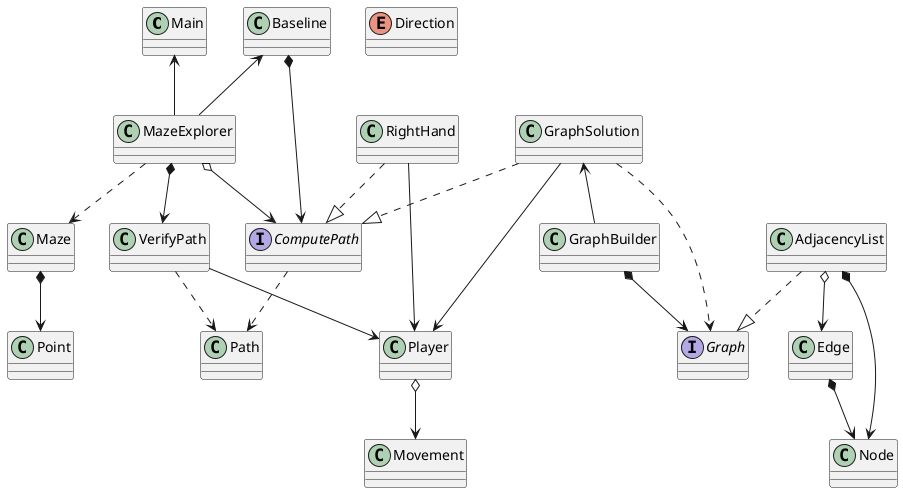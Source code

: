 @startuml
'https://plantuml.com/class-diagram

class Main
class MazeExplorer
class Baseline
class Point
class Path
class Player
class VerifyPath
class Maze
class GraphSolution
class GraphBuilder
class Node
class Edge
class AdjacencyList
class Movement
class RightHand
interface ComputePath
interface Graph
Enum Direction

Main <-- MazeExplorer
MazeExplorer o--> ComputePath
Baseline <-- MazeExplorer
Baseline *--> ComputePath
MazeExplorer ..> Maze
MazeExplorer *--> VerifyPath
Maze *--> Point
VerifyPath --> Player
RightHand --> Player
ComputePath ..> Path
VerifyPath ..> Path
RightHand ..|> ComputePath
GraphSolution ..|> ComputePath
Player o--> Movement
GraphSolution <-- GraphBuilder
GraphBuilder *--> Graph
GraphSolution ..> Graph
GraphSolution --> Player
AdjacencyList ..|> Graph
AdjacencyList *--> Node
Edge *--> Node
AdjacencyList o--> Edge


@enduml